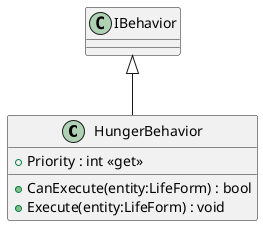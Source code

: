 @startuml
class HungerBehavior {
    + Priority : int <<get>>
    + CanExecute(entity:LifeForm) : bool
    + Execute(entity:LifeForm) : void
}
IBehavior <|-- HungerBehavior
@enduml
